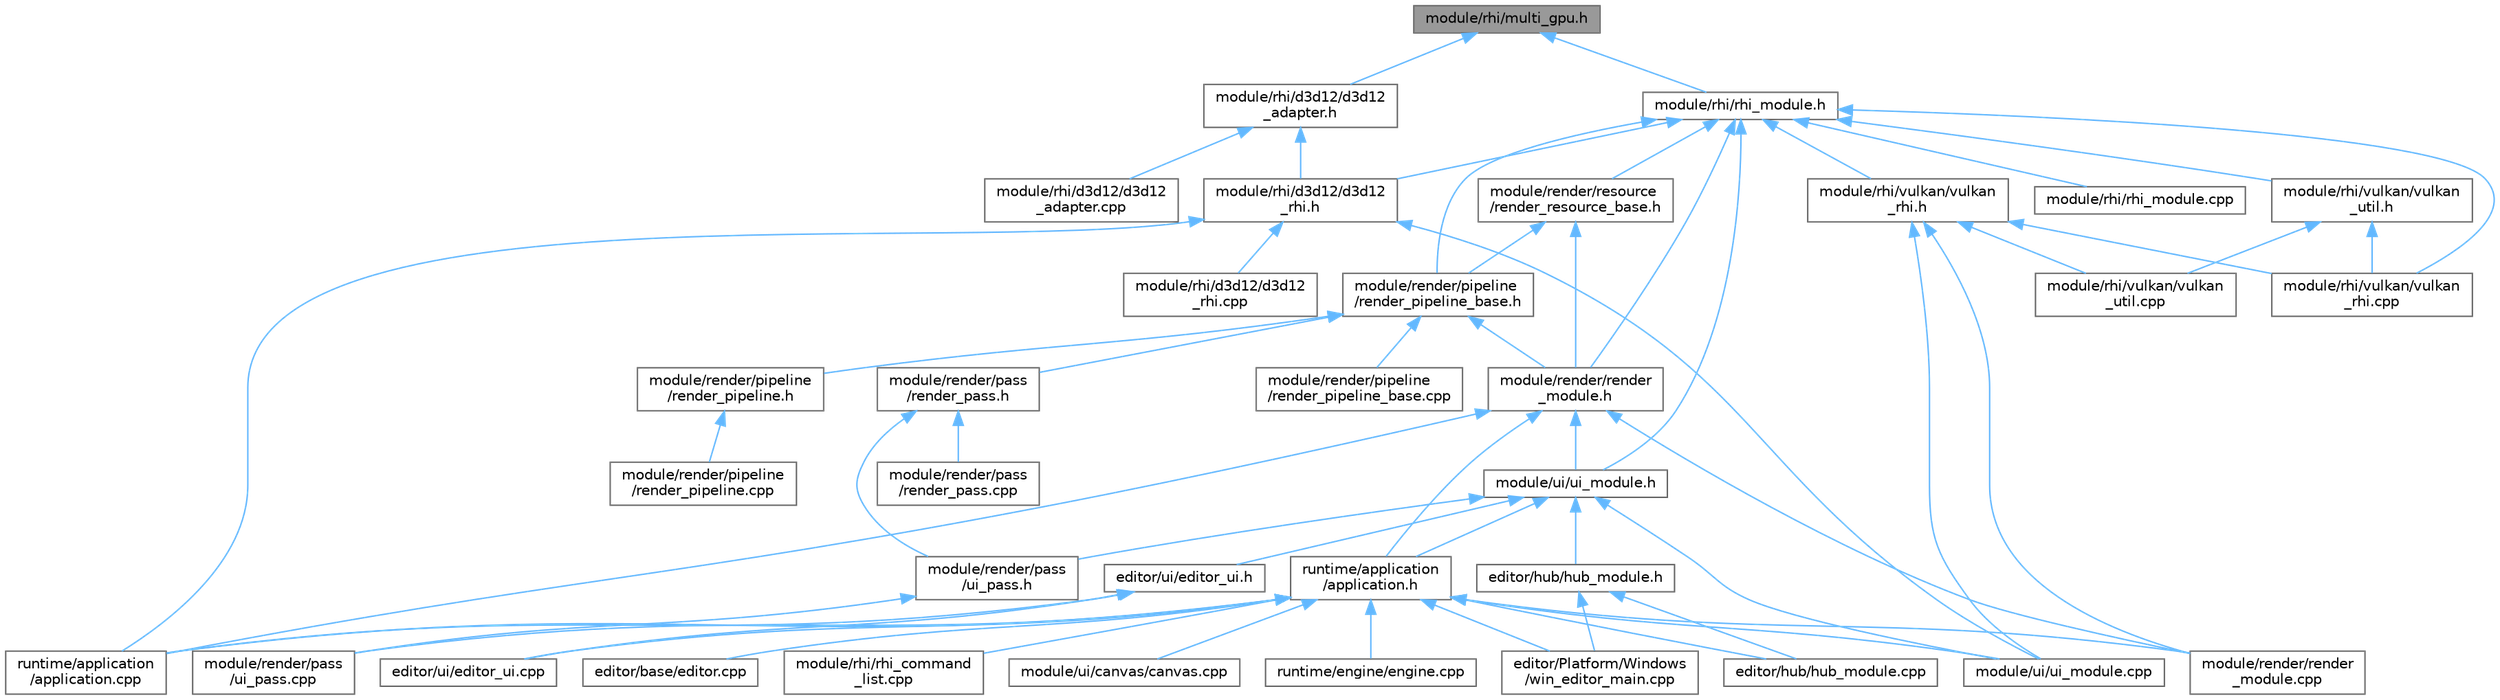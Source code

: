digraph "module/rhi/multi_gpu.h"
{
 // LATEX_PDF_SIZE
  bgcolor="transparent";
  edge [fontname=Helvetica,fontsize=10,labelfontname=Helvetica,labelfontsize=10];
  node [fontname=Helvetica,fontsize=10,shape=box,height=0.2,width=0.4];
  Node1 [id="Node000001",label="module/rhi/multi_gpu.h",height=0.2,width=0.4,color="gray40", fillcolor="grey60", style="filled", fontcolor="black",tooltip=" "];
  Node1 -> Node2 [id="edge57_Node000001_Node000002",dir="back",color="steelblue1",style="solid",tooltip=" "];
  Node2 [id="Node000002",label="module/rhi/d3d12/d3d12\l_adapter.h",height=0.2,width=0.4,color="grey40", fillcolor="white", style="filled",URL="$d3d12__adapter_8h.html",tooltip=" "];
  Node2 -> Node3 [id="edge58_Node000002_Node000003",dir="back",color="steelblue1",style="solid",tooltip=" "];
  Node3 [id="Node000003",label="module/rhi/d3d12/d3d12\l_adapter.cpp",height=0.2,width=0.4,color="grey40", fillcolor="white", style="filled",URL="$d3d12__adapter_8cpp.html",tooltip=" "];
  Node2 -> Node4 [id="edge59_Node000002_Node000004",dir="back",color="steelblue1",style="solid",tooltip=" "];
  Node4 [id="Node000004",label="module/rhi/d3d12/d3d12\l_rhi.h",height=0.2,width=0.4,color="grey40", fillcolor="white", style="filled",URL="$d3d12__rhi_8h.html",tooltip=" "];
  Node4 -> Node5 [id="edge60_Node000004_Node000005",dir="back",color="steelblue1",style="solid",tooltip=" "];
  Node5 [id="Node000005",label="module/rhi/d3d12/d3d12\l_rhi.cpp",height=0.2,width=0.4,color="grey40", fillcolor="white", style="filled",URL="$d3d12__rhi_8cpp.html",tooltip=" "];
  Node4 -> Node6 [id="edge61_Node000004_Node000006",dir="back",color="steelblue1",style="solid",tooltip=" "];
  Node6 [id="Node000006",label="module/ui/ui_module.cpp",height=0.2,width=0.4,color="grey40", fillcolor="white", style="filled",URL="$ui__module_8cpp.html",tooltip=" "];
  Node4 -> Node7 [id="edge62_Node000004_Node000007",dir="back",color="steelblue1",style="solid",tooltip=" "];
  Node7 [id="Node000007",label="runtime/application\l/application.cpp",height=0.2,width=0.4,color="grey40", fillcolor="white", style="filled",URL="$application_8cpp.html",tooltip=" "];
  Node1 -> Node8 [id="edge63_Node000001_Node000008",dir="back",color="steelblue1",style="solid",tooltip=" "];
  Node8 [id="Node000008",label="module/rhi/rhi_module.h",height=0.2,width=0.4,color="grey40", fillcolor="white", style="filled",URL="$rhi__module_8h.html",tooltip=" "];
  Node8 -> Node9 [id="edge64_Node000008_Node000009",dir="back",color="steelblue1",style="solid",tooltip=" "];
  Node9 [id="Node000009",label="module/render/pipeline\l/render_pipeline_base.h",height=0.2,width=0.4,color="grey40", fillcolor="white", style="filled",URL="$render__pipeline__base_8h.html",tooltip=" "];
  Node9 -> Node10 [id="edge65_Node000009_Node000010",dir="back",color="steelblue1",style="solid",tooltip=" "];
  Node10 [id="Node000010",label="module/render/pass\l/render_pass.h",height=0.2,width=0.4,color="grey40", fillcolor="white", style="filled",URL="$render__pass_8h.html",tooltip=" "];
  Node10 -> Node11 [id="edge66_Node000010_Node000011",dir="back",color="steelblue1",style="solid",tooltip=" "];
  Node11 [id="Node000011",label="module/render/pass\l/render_pass.cpp",height=0.2,width=0.4,color="grey40", fillcolor="white", style="filled",URL="$render__pass_8cpp.html",tooltip=" "];
  Node10 -> Node12 [id="edge67_Node000010_Node000012",dir="back",color="steelblue1",style="solid",tooltip=" "];
  Node12 [id="Node000012",label="module/render/pass\l/ui_pass.h",height=0.2,width=0.4,color="grey40", fillcolor="white", style="filled",URL="$ui__pass_8h.html",tooltip=" "];
  Node12 -> Node13 [id="edge68_Node000012_Node000013",dir="back",color="steelblue1",style="solid",tooltip=" "];
  Node13 [id="Node000013",label="module/render/pass\l/ui_pass.cpp",height=0.2,width=0.4,color="grey40", fillcolor="white", style="filled",URL="$ui__pass_8cpp.html",tooltip=" "];
  Node9 -> Node14 [id="edge69_Node000009_Node000014",dir="back",color="steelblue1",style="solid",tooltip=" "];
  Node14 [id="Node000014",label="module/render/pipeline\l/render_pipeline.h",height=0.2,width=0.4,color="grey40", fillcolor="white", style="filled",URL="$render__pipeline_8h.html",tooltip=" "];
  Node14 -> Node15 [id="edge70_Node000014_Node000015",dir="back",color="steelblue1",style="solid",tooltip=" "];
  Node15 [id="Node000015",label="module/render/pipeline\l/render_pipeline.cpp",height=0.2,width=0.4,color="grey40", fillcolor="white", style="filled",URL="$render__pipeline_8cpp.html",tooltip=" "];
  Node9 -> Node16 [id="edge71_Node000009_Node000016",dir="back",color="steelblue1",style="solid",tooltip=" "];
  Node16 [id="Node000016",label="module/render/pipeline\l/render_pipeline_base.cpp",height=0.2,width=0.4,color="grey40", fillcolor="white", style="filled",URL="$render__pipeline__base_8cpp.html",tooltip=" "];
  Node9 -> Node17 [id="edge72_Node000009_Node000017",dir="back",color="steelblue1",style="solid",tooltip=" "];
  Node17 [id="Node000017",label="module/render/render\l_module.h",height=0.2,width=0.4,color="grey40", fillcolor="white", style="filled",URL="$render__module_8h.html",tooltip=" "];
  Node17 -> Node18 [id="edge73_Node000017_Node000018",dir="back",color="steelblue1",style="solid",tooltip=" "];
  Node18 [id="Node000018",label="module/render/render\l_module.cpp",height=0.2,width=0.4,color="grey40", fillcolor="white", style="filled",URL="$render__module_8cpp.html",tooltip=" "];
  Node17 -> Node19 [id="edge74_Node000017_Node000019",dir="back",color="steelblue1",style="solid",tooltip=" "];
  Node19 [id="Node000019",label="module/ui/ui_module.h",height=0.2,width=0.4,color="grey40", fillcolor="white", style="filled",URL="$ui__module_8h.html",tooltip=" "];
  Node19 -> Node20 [id="edge75_Node000019_Node000020",dir="back",color="steelblue1",style="solid",tooltip=" "];
  Node20 [id="Node000020",label="editor/hub/hub_module.h",height=0.2,width=0.4,color="grey40", fillcolor="white", style="filled",URL="$hub__module_8h.html",tooltip=" "];
  Node20 -> Node21 [id="edge76_Node000020_Node000021",dir="back",color="steelblue1",style="solid",tooltip=" "];
  Node21 [id="Node000021",label="editor/Platform/Windows\l/win_editor_main.cpp",height=0.2,width=0.4,color="grey40", fillcolor="white", style="filled",URL="$win__editor__main_8cpp.html",tooltip=" "];
  Node20 -> Node22 [id="edge77_Node000020_Node000022",dir="back",color="steelblue1",style="solid",tooltip=" "];
  Node22 [id="Node000022",label="editor/hub/hub_module.cpp",height=0.2,width=0.4,color="grey40", fillcolor="white", style="filled",URL="$hub__module_8cpp.html",tooltip=" "];
  Node19 -> Node23 [id="edge78_Node000019_Node000023",dir="back",color="steelblue1",style="solid",tooltip=" "];
  Node23 [id="Node000023",label="editor/ui/editor_ui.h",height=0.2,width=0.4,color="grey40", fillcolor="white", style="filled",URL="$editor__ui_8h.html",tooltip=" "];
  Node23 -> Node24 [id="edge79_Node000023_Node000024",dir="back",color="steelblue1",style="solid",tooltip=" "];
  Node24 [id="Node000024",label="editor/ui/editor_ui.cpp",height=0.2,width=0.4,color="grey40", fillcolor="white", style="filled",URL="$editor__ui_8cpp.html",tooltip=" "];
  Node23 -> Node7 [id="edge80_Node000023_Node000007",dir="back",color="steelblue1",style="solid",tooltip=" "];
  Node19 -> Node12 [id="edge81_Node000019_Node000012",dir="back",color="steelblue1",style="solid",tooltip=" "];
  Node19 -> Node6 [id="edge82_Node000019_Node000006",dir="back",color="steelblue1",style="solid",tooltip=" "];
  Node19 -> Node25 [id="edge83_Node000019_Node000025",dir="back",color="steelblue1",style="solid",tooltip=" "];
  Node25 [id="Node000025",label="runtime/application\l/application.h",height=0.2,width=0.4,color="grey40", fillcolor="white", style="filled",URL="$application_8h.html",tooltip=" "];
  Node25 -> Node21 [id="edge84_Node000025_Node000021",dir="back",color="steelblue1",style="solid",tooltip=" "];
  Node25 -> Node26 [id="edge85_Node000025_Node000026",dir="back",color="steelblue1",style="solid",tooltip=" "];
  Node26 [id="Node000026",label="editor/base/editor.cpp",height=0.2,width=0.4,color="grey40", fillcolor="white", style="filled",URL="$editor_8cpp.html",tooltip=" "];
  Node25 -> Node22 [id="edge86_Node000025_Node000022",dir="back",color="steelblue1",style="solid",tooltip=" "];
  Node25 -> Node24 [id="edge87_Node000025_Node000024",dir="back",color="steelblue1",style="solid",tooltip=" "];
  Node25 -> Node13 [id="edge88_Node000025_Node000013",dir="back",color="steelblue1",style="solid",tooltip=" "];
  Node25 -> Node18 [id="edge89_Node000025_Node000018",dir="back",color="steelblue1",style="solid",tooltip=" "];
  Node25 -> Node27 [id="edge90_Node000025_Node000027",dir="back",color="steelblue1",style="solid",tooltip=" "];
  Node27 [id="Node000027",label="module/rhi/rhi_command\l_list.cpp",height=0.2,width=0.4,color="grey40", fillcolor="white", style="filled",URL="$rhi__command__list_8cpp.html",tooltip=" "];
  Node25 -> Node28 [id="edge91_Node000025_Node000028",dir="back",color="steelblue1",style="solid",tooltip=" "];
  Node28 [id="Node000028",label="module/ui/canvas/canvas.cpp",height=0.2,width=0.4,color="grey40", fillcolor="white", style="filled",URL="$canvas_8cpp.html",tooltip=" "];
  Node25 -> Node6 [id="edge92_Node000025_Node000006",dir="back",color="steelblue1",style="solid",tooltip=" "];
  Node25 -> Node7 [id="edge93_Node000025_Node000007",dir="back",color="steelblue1",style="solid",tooltip=" "];
  Node25 -> Node29 [id="edge94_Node000025_Node000029",dir="back",color="steelblue1",style="solid",tooltip=" "];
  Node29 [id="Node000029",label="runtime/engine/engine.cpp",height=0.2,width=0.4,color="grey40", fillcolor="white", style="filled",URL="$engine_8cpp.html",tooltip=" "];
  Node17 -> Node7 [id="edge95_Node000017_Node000007",dir="back",color="steelblue1",style="solid",tooltip=" "];
  Node17 -> Node25 [id="edge96_Node000017_Node000025",dir="back",color="steelblue1",style="solid",tooltip=" "];
  Node8 -> Node17 [id="edge97_Node000008_Node000017",dir="back",color="steelblue1",style="solid",tooltip=" "];
  Node8 -> Node30 [id="edge98_Node000008_Node000030",dir="back",color="steelblue1",style="solid",tooltip=" "];
  Node30 [id="Node000030",label="module/render/resource\l/render_resource_base.h",height=0.2,width=0.4,color="grey40", fillcolor="white", style="filled",URL="$render__resource__base_8h.html",tooltip=" "];
  Node30 -> Node9 [id="edge99_Node000030_Node000009",dir="back",color="steelblue1",style="solid",tooltip=" "];
  Node30 -> Node17 [id="edge100_Node000030_Node000017",dir="back",color="steelblue1",style="solid",tooltip=" "];
  Node8 -> Node4 [id="edge101_Node000008_Node000004",dir="back",color="steelblue1",style="solid",tooltip=" "];
  Node8 -> Node31 [id="edge102_Node000008_Node000031",dir="back",color="steelblue1",style="solid",tooltip=" "];
  Node31 [id="Node000031",label="module/rhi/rhi_module.cpp",height=0.2,width=0.4,color="grey40", fillcolor="white", style="filled",URL="$rhi__module_8cpp.html",tooltip=" "];
  Node8 -> Node32 [id="edge103_Node000008_Node000032",dir="back",color="steelblue1",style="solid",tooltip=" "];
  Node32 [id="Node000032",label="module/rhi/vulkan/vulkan\l_rhi.cpp",height=0.2,width=0.4,color="grey40", fillcolor="white", style="filled",URL="$vulkan__rhi_8cpp.html",tooltip=" "];
  Node8 -> Node33 [id="edge104_Node000008_Node000033",dir="back",color="steelblue1",style="solid",tooltip=" "];
  Node33 [id="Node000033",label="module/rhi/vulkan/vulkan\l_rhi.h",height=0.2,width=0.4,color="grey40", fillcolor="white", style="filled",URL="$vulkan__rhi_8h.html",tooltip=" "];
  Node33 -> Node18 [id="edge105_Node000033_Node000018",dir="back",color="steelblue1",style="solid",tooltip=" "];
  Node33 -> Node32 [id="edge106_Node000033_Node000032",dir="back",color="steelblue1",style="solid",tooltip=" "];
  Node33 -> Node34 [id="edge107_Node000033_Node000034",dir="back",color="steelblue1",style="solid",tooltip=" "];
  Node34 [id="Node000034",label="module/rhi/vulkan/vulkan\l_util.cpp",height=0.2,width=0.4,color="grey40", fillcolor="white", style="filled",URL="$vulkan__util_8cpp.html",tooltip=" "];
  Node33 -> Node6 [id="edge108_Node000033_Node000006",dir="back",color="steelblue1",style="solid",tooltip=" "];
  Node8 -> Node35 [id="edge109_Node000008_Node000035",dir="back",color="steelblue1",style="solid",tooltip=" "];
  Node35 [id="Node000035",label="module/rhi/vulkan/vulkan\l_util.h",height=0.2,width=0.4,color="grey40", fillcolor="white", style="filled",URL="$vulkan__util_8h.html",tooltip=" "];
  Node35 -> Node32 [id="edge110_Node000035_Node000032",dir="back",color="steelblue1",style="solid",tooltip=" "];
  Node35 -> Node34 [id="edge111_Node000035_Node000034",dir="back",color="steelblue1",style="solid",tooltip=" "];
  Node8 -> Node19 [id="edge112_Node000008_Node000019",dir="back",color="steelblue1",style="solid",tooltip=" "];
}
